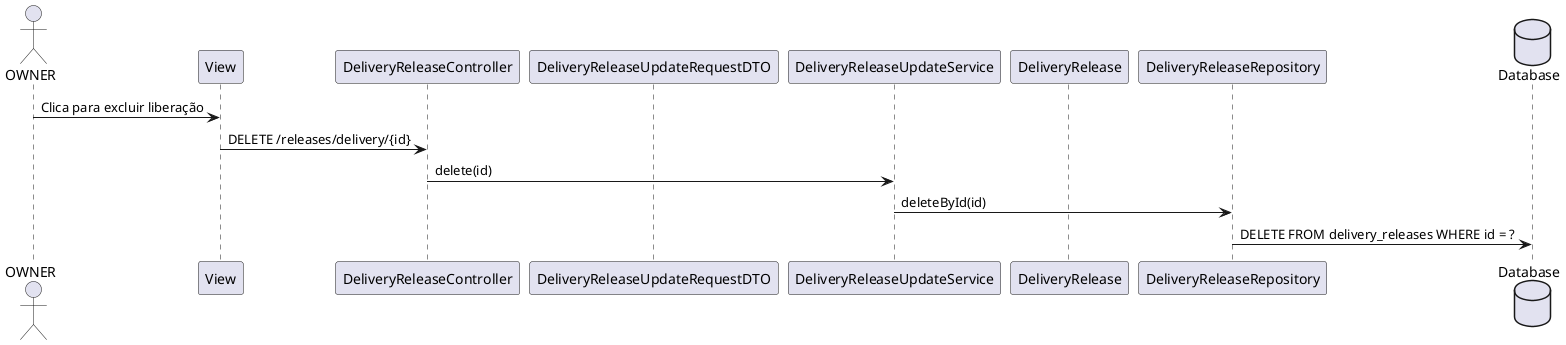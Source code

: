 @startuml
actor OWNER
participant View
participant DeliveryReleaseController
participant DeliveryReleaseUpdateRequestDTO
participant DeliveryReleaseUpdateService
participant DeliveryRelease
participant DeliveryReleaseRepository
database Database

OWNER -> View : Clica para excluir liberação
View -> DeliveryReleaseController : DELETE /releases/delivery/{id}
DeliveryReleaseController -> DeliveryReleaseUpdateService : delete(id)
DeliveryReleaseUpdateService -> DeliveryReleaseRepository : deleteById(id)
DeliveryReleaseRepository -> Database : DELETE FROM delivery_releases WHERE id = ?
@enduml